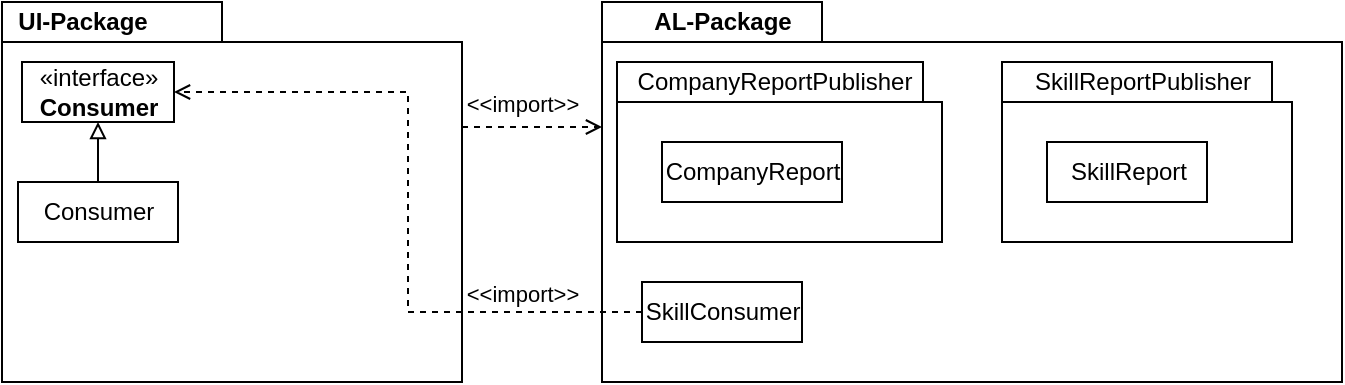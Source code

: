 <mxfile version="20.6.0" type="github"><diagram id="yQlLYBFyOIQylTfQGhWJ" name="Seite-1"><mxGraphModel dx="971" dy="519" grid="1" gridSize="10" guides="1" tooltips="1" connect="1" arrows="1" fold="1" page="1" pageScale="1" pageWidth="827" pageHeight="1169" math="0" shadow="0"><root><mxCell id="0"/><mxCell id="1" parent="0"/><mxCell id="GoyOloFwSb4CM7iEG61Q-6" value="AL-Package" style="shape=folder;fontStyle=1;spacingTop=10;tabWidth=110;tabHeight=20;tabPosition=left;html=1;spacingLeft=-250;spacingBottom=180;" vertex="1" parent="1"><mxGeometry x="680" y="60" width="370" height="190" as="geometry"/></mxCell><mxCell id="GoyOloFwSb4CM7iEG61Q-15" value="&lt;span style=&quot;font-weight: 400;&quot;&gt;CompanyReportPublisher&lt;/span&gt;" style="shape=folder;fontStyle=1;spacingTop=10;tabWidth=153;tabHeight=20;tabPosition=left;html=1;spacingBottom=80;spacingLeft=-5;" vertex="1" parent="1"><mxGeometry x="687.5" y="90" width="162.5" height="90" as="geometry"/></mxCell><mxCell id="GoyOloFwSb4CM7iEG61Q-8" style="edgeStyle=orthogonalEdgeStyle;rounded=0;orthogonalLoop=1;jettySize=auto;html=1;exitX=0;exitY=0;exitDx=230;exitDy=62.5;exitPerimeter=0;entryX=0;entryY=0;entryDx=0;entryDy=62.5;entryPerimeter=0;dashed=1;endArrow=open;endFill=0;" edge="1" parent="1" source="GoyOloFwSb4CM7iEG61Q-1" target="GoyOloFwSb4CM7iEG61Q-6"><mxGeometry relative="1" as="geometry"/></mxCell><mxCell id="GoyOloFwSb4CM7iEG61Q-9" value="&amp;lt;&amp;lt;import&amp;gt;&amp;gt;" style="edgeLabel;html=1;align=center;verticalAlign=middle;resizable=0;points=[];" vertex="1" connectable="0" parent="GoyOloFwSb4CM7iEG61Q-8"><mxGeometry x="0.32" relative="1" as="geometry"><mxPoint x="-16" y="-12" as="offset"/></mxGeometry></mxCell><mxCell id="GoyOloFwSb4CM7iEG61Q-1" value="UI-Package" style="shape=folder;fontStyle=1;spacingTop=10;tabWidth=110;tabHeight=20;tabPosition=left;html=1;spacingLeft=-150;spacingBottom=180;" vertex="1" parent="1"><mxGeometry x="380" y="60" width="230" height="190" as="geometry"/></mxCell><mxCell id="GoyOloFwSb4CM7iEG61Q-4" value="«interface»&lt;br&gt;&lt;b&gt;Consumer&lt;/b&gt;" style="html=1;" vertex="1" parent="1"><mxGeometry x="390" y="90" width="76" height="30" as="geometry"/></mxCell><mxCell id="GoyOloFwSb4CM7iEG61Q-14" style="edgeStyle=orthogonalEdgeStyle;rounded=0;orthogonalLoop=1;jettySize=auto;html=1;exitX=0.5;exitY=0;exitDx=0;exitDy=0;entryX=0.5;entryY=1;entryDx=0;entryDy=0;endArrow=block;endFill=0;" edge="1" parent="1" source="GoyOloFwSb4CM7iEG61Q-5" target="GoyOloFwSb4CM7iEG61Q-4"><mxGeometry relative="1" as="geometry"/></mxCell><mxCell id="GoyOloFwSb4CM7iEG61Q-5" value="Consumer" style="html=1;" vertex="1" parent="1"><mxGeometry x="388" y="150" width="80" height="30" as="geometry"/></mxCell><mxCell id="GoyOloFwSb4CM7iEG61Q-11" value="CompanyReport" style="html=1;" vertex="1" parent="1"><mxGeometry x="710" y="130" width="90" height="30" as="geometry"/></mxCell><mxCell id="GoyOloFwSb4CM7iEG61Q-16" value="&lt;span style=&quot;font-weight: 400;&quot;&gt;SkillReportPublisher&lt;/span&gt;" style="shape=folder;fontStyle=1;spacingTop=10;tabWidth=135;tabHeight=20;tabPosition=left;html=1;spacingBottom=80;spacingLeft=-5;" vertex="1" parent="1"><mxGeometry x="880" y="90" width="145" height="90" as="geometry"/></mxCell><mxCell id="GoyOloFwSb4CM7iEG61Q-10" value="SkillReport" style="html=1;" vertex="1" parent="1"><mxGeometry x="902.5" y="130" width="80" height="30" as="geometry"/></mxCell><mxCell id="GoyOloFwSb4CM7iEG61Q-18" style="edgeStyle=orthogonalEdgeStyle;rounded=0;orthogonalLoop=1;jettySize=auto;html=1;exitX=0;exitY=0.5;exitDx=0;exitDy=0;entryX=1;entryY=0.5;entryDx=0;entryDy=0;endArrow=open;endFill=0;dashed=1;" edge="1" parent="1" source="GoyOloFwSb4CM7iEG61Q-17" target="GoyOloFwSb4CM7iEG61Q-4"><mxGeometry relative="1" as="geometry"/></mxCell><mxCell id="GoyOloFwSb4CM7iEG61Q-19" value="&amp;lt;&amp;lt;import&amp;gt;&amp;gt;" style="edgeLabel;html=1;align=center;verticalAlign=middle;resizable=0;points=[];" vertex="1" connectable="0" parent="GoyOloFwSb4CM7iEG61Q-18"><mxGeometry x="-0.738" relative="1" as="geometry"><mxPoint x="-15" y="-9" as="offset"/></mxGeometry></mxCell><mxCell id="GoyOloFwSb4CM7iEG61Q-17" value="SkillConsumer" style="html=1;" vertex="1" parent="1"><mxGeometry x="700" y="200" width="80" height="30" as="geometry"/></mxCell></root></mxGraphModel></diagram></mxfile>